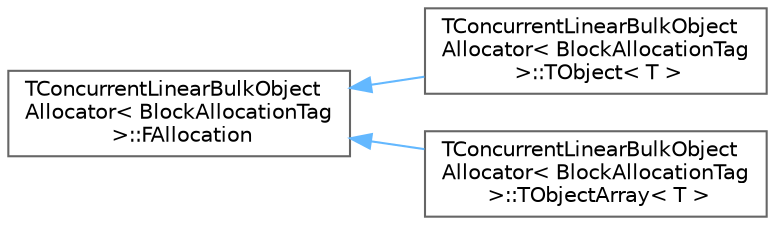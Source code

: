 digraph "Graphical Class Hierarchy"
{
 // INTERACTIVE_SVG=YES
 // LATEX_PDF_SIZE
  bgcolor="transparent";
  edge [fontname=Helvetica,fontsize=10,labelfontname=Helvetica,labelfontsize=10];
  node [fontname=Helvetica,fontsize=10,shape=box,height=0.2,width=0.4];
  rankdir="LR";
  Node0 [id="Node000000",label="TConcurrentLinearBulkObject\lAllocator\< BlockAllocationTag\l \>::FAllocation",height=0.2,width=0.4,color="grey40", fillcolor="white", style="filled",URL="$d0/de2/structTConcurrentLinearBulkObjectAllocator_1_1FAllocation.html",tooltip=" "];
  Node0 -> Node1 [id="edge6251_Node000000_Node000001",dir="back",color="steelblue1",style="solid",tooltip=" "];
  Node1 [id="Node000001",label="TConcurrentLinearBulkObject\lAllocator\< BlockAllocationTag\l \>::TObject\< T \>",height=0.2,width=0.4,color="grey40", fillcolor="white", style="filled",URL="$de/d62/structTConcurrentLinearBulkObjectAllocator_1_1TObject.html",tooltip=" "];
  Node0 -> Node2 [id="edge6252_Node000000_Node000002",dir="back",color="steelblue1",style="solid",tooltip=" "];
  Node2 [id="Node000002",label="TConcurrentLinearBulkObject\lAllocator\< BlockAllocationTag\l \>::TObjectArray\< T \>",height=0.2,width=0.4,color="grey40", fillcolor="white", style="filled",URL="$d3/d66/structTConcurrentLinearBulkObjectAllocator_1_1TObjectArray.html",tooltip=" "];
}
